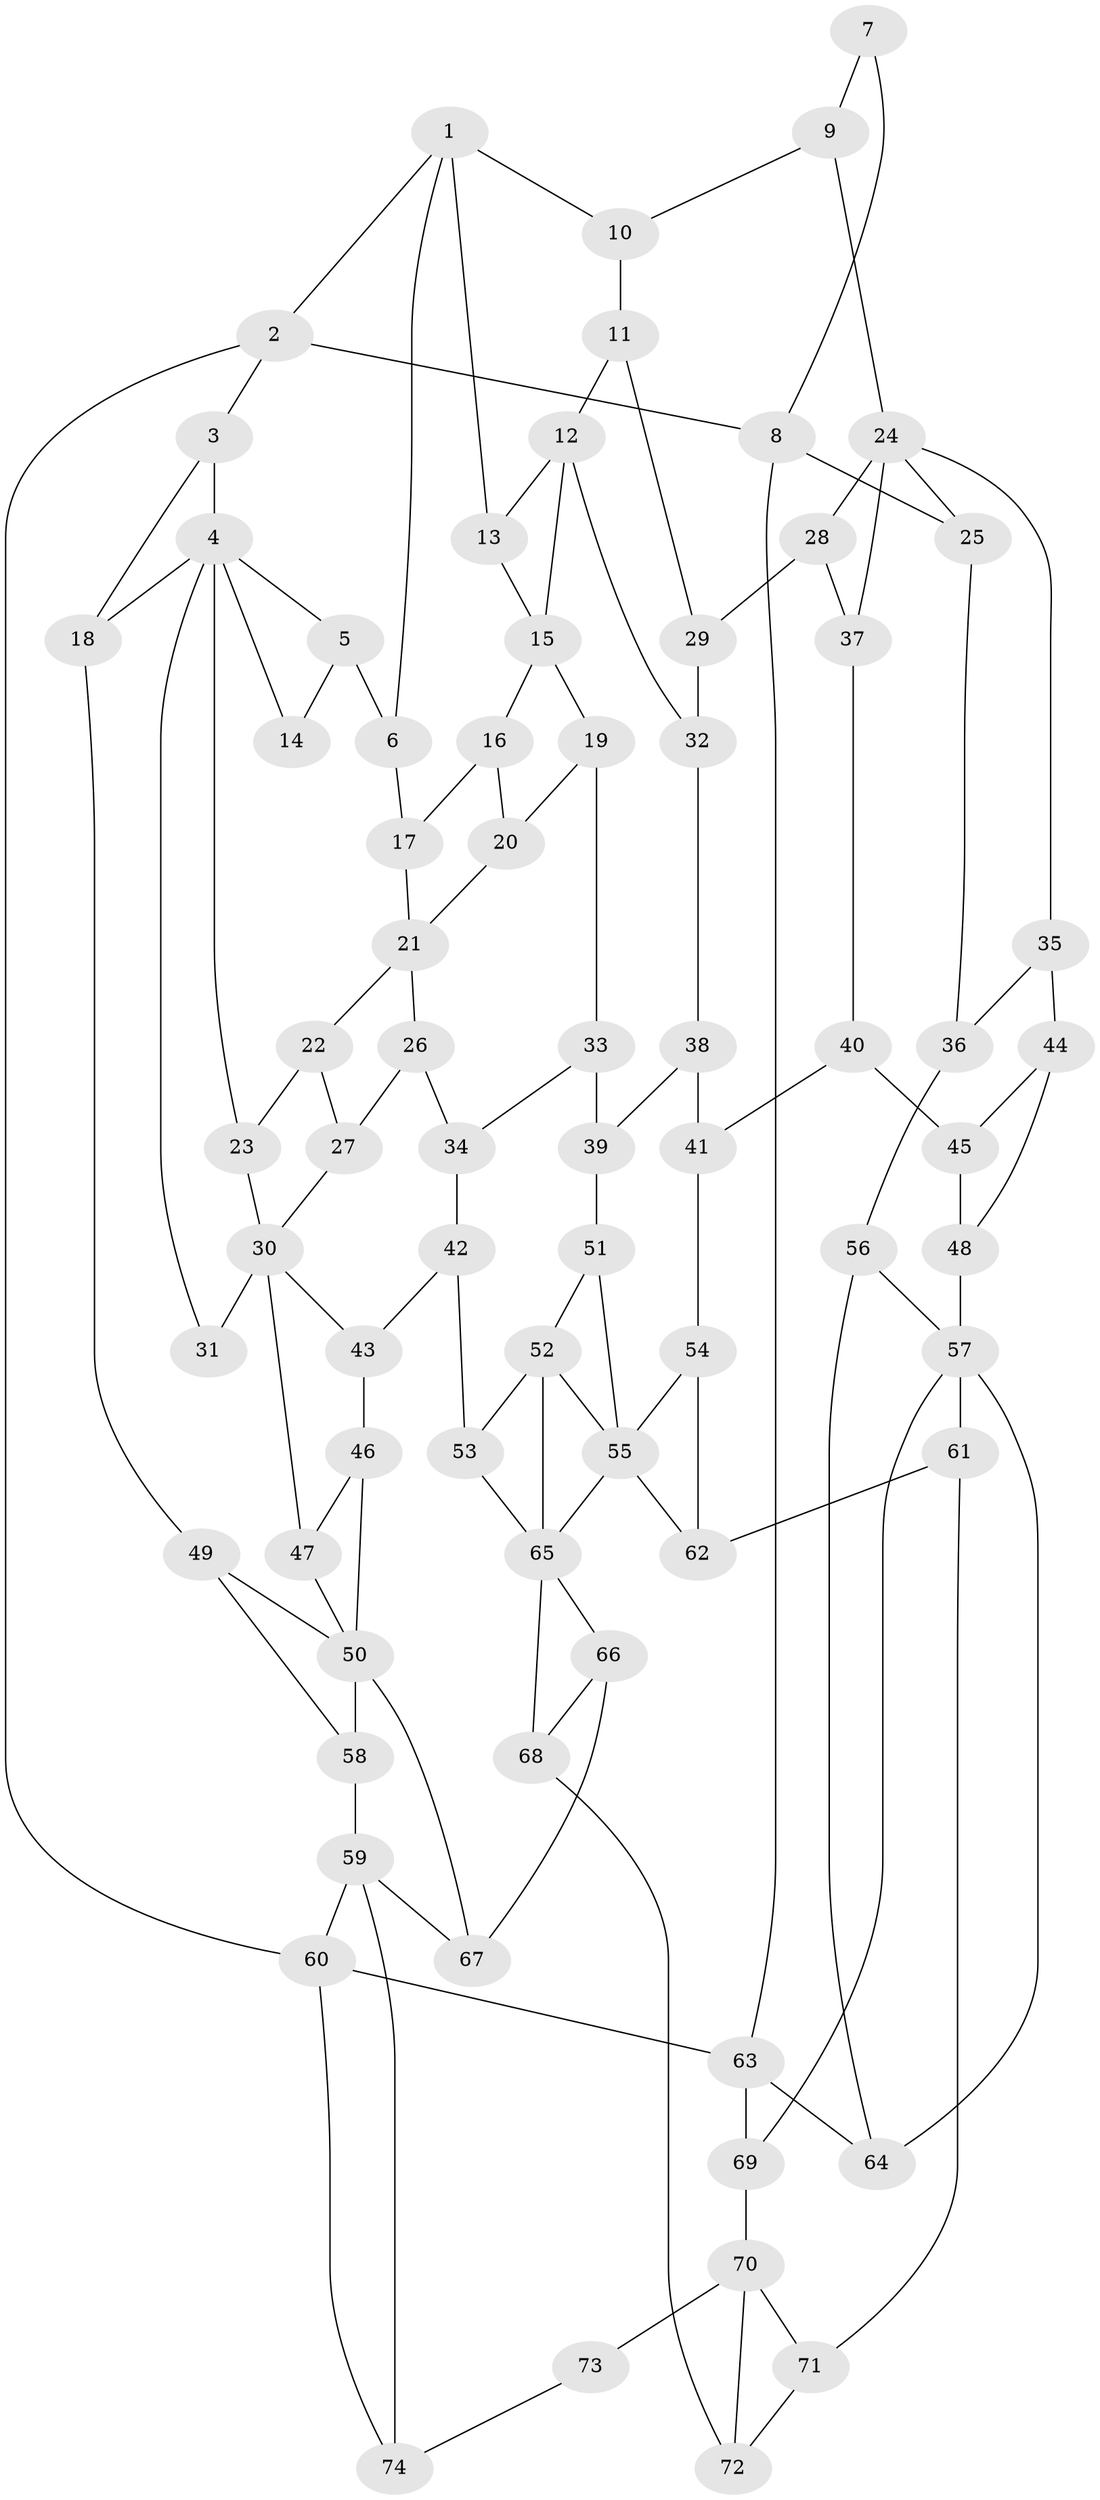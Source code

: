 // original degree distribution, {4: 0.22131147540983606, 6: 0.22131147540983606, 5: 0.5327868852459017, 3: 0.02459016393442623}
// Generated by graph-tools (version 1.1) at 2025/54/03/04/25 22:54:15]
// undirected, 74 vertices, 122 edges
graph export_dot {
  node [color=gray90,style=filled];
  1;
  2;
  3;
  4;
  5;
  6;
  7;
  8;
  9;
  10;
  11;
  12;
  13;
  14;
  15;
  16;
  17;
  18;
  19;
  20;
  21;
  22;
  23;
  24;
  25;
  26;
  27;
  28;
  29;
  30;
  31;
  32;
  33;
  34;
  35;
  36;
  37;
  38;
  39;
  40;
  41;
  42;
  43;
  44;
  45;
  46;
  47;
  48;
  49;
  50;
  51;
  52;
  53;
  54;
  55;
  56;
  57;
  58;
  59;
  60;
  61;
  62;
  63;
  64;
  65;
  66;
  67;
  68;
  69;
  70;
  71;
  72;
  73;
  74;
  1 -- 2 [weight=1.0];
  1 -- 6 [weight=1.0];
  1 -- 10 [weight=1.0];
  1 -- 13 [weight=1.0];
  2 -- 3 [weight=1.0];
  2 -- 8 [weight=1.0];
  2 -- 60 [weight=1.0];
  3 -- 4 [weight=1.0];
  3 -- 18 [weight=1.0];
  4 -- 5 [weight=1.0];
  4 -- 14 [weight=1.0];
  4 -- 18 [weight=1.0];
  4 -- 23 [weight=1.0];
  4 -- 31 [weight=1.0];
  5 -- 6 [weight=1.0];
  5 -- 14 [weight=2.0];
  6 -- 17 [weight=1.0];
  7 -- 8 [weight=1.0];
  7 -- 9 [weight=1.0];
  8 -- 25 [weight=1.0];
  8 -- 63 [weight=1.0];
  9 -- 10 [weight=1.0];
  9 -- 24 [weight=2.0];
  10 -- 11 [weight=1.0];
  11 -- 12 [weight=1.0];
  11 -- 29 [weight=1.0];
  12 -- 13 [weight=1.0];
  12 -- 15 [weight=3.0];
  12 -- 32 [weight=1.0];
  13 -- 15 [weight=1.0];
  15 -- 16 [weight=1.0];
  15 -- 19 [weight=1.0];
  16 -- 17 [weight=1.0];
  16 -- 20 [weight=1.0];
  17 -- 21 [weight=1.0];
  18 -- 49 [weight=1.0];
  19 -- 20 [weight=1.0];
  19 -- 33 [weight=1.0];
  20 -- 21 [weight=1.0];
  21 -- 22 [weight=1.0];
  21 -- 26 [weight=1.0];
  22 -- 23 [weight=1.0];
  22 -- 27 [weight=1.0];
  23 -- 30 [weight=1.0];
  24 -- 25 [weight=1.0];
  24 -- 28 [weight=1.0];
  24 -- 35 [weight=1.0];
  24 -- 37 [weight=1.0];
  25 -- 36 [weight=1.0];
  26 -- 27 [weight=1.0];
  26 -- 34 [weight=1.0];
  27 -- 30 [weight=1.0];
  28 -- 29 [weight=1.0];
  28 -- 37 [weight=1.0];
  29 -- 32 [weight=1.0];
  30 -- 31 [weight=2.0];
  30 -- 43 [weight=1.0];
  30 -- 47 [weight=1.0];
  32 -- 38 [weight=1.0];
  33 -- 34 [weight=1.0];
  33 -- 39 [weight=1.0];
  34 -- 42 [weight=1.0];
  35 -- 36 [weight=1.0];
  35 -- 44 [weight=1.0];
  36 -- 56 [weight=1.0];
  37 -- 40 [weight=1.0];
  38 -- 39 [weight=1.0];
  38 -- 41 [weight=1.0];
  39 -- 51 [weight=1.0];
  40 -- 41 [weight=1.0];
  40 -- 45 [weight=2.0];
  41 -- 54 [weight=1.0];
  42 -- 43 [weight=1.0];
  42 -- 53 [weight=1.0];
  43 -- 46 [weight=1.0];
  44 -- 45 [weight=1.0];
  44 -- 48 [weight=1.0];
  45 -- 48 [weight=3.0];
  46 -- 47 [weight=1.0];
  46 -- 50 [weight=1.0];
  47 -- 50 [weight=1.0];
  48 -- 57 [weight=2.0];
  49 -- 50 [weight=1.0];
  49 -- 58 [weight=1.0];
  50 -- 58 [weight=2.0];
  50 -- 67 [weight=1.0];
  51 -- 52 [weight=1.0];
  51 -- 55 [weight=1.0];
  52 -- 53 [weight=1.0];
  52 -- 55 [weight=1.0];
  52 -- 65 [weight=1.0];
  53 -- 65 [weight=1.0];
  54 -- 55 [weight=1.0];
  54 -- 62 [weight=1.0];
  55 -- 62 [weight=1.0];
  55 -- 65 [weight=1.0];
  56 -- 57 [weight=1.0];
  56 -- 64 [weight=1.0];
  57 -- 61 [weight=1.0];
  57 -- 64 [weight=1.0];
  57 -- 69 [weight=1.0];
  58 -- 59 [weight=3.0];
  59 -- 60 [weight=1.0];
  59 -- 67 [weight=1.0];
  59 -- 74 [weight=1.0];
  60 -- 63 [weight=1.0];
  60 -- 74 [weight=1.0];
  61 -- 62 [weight=1.0];
  61 -- 71 [weight=1.0];
  63 -- 64 [weight=1.0];
  63 -- 69 [weight=1.0];
  65 -- 66 [weight=1.0];
  65 -- 68 [weight=1.0];
  66 -- 67 [weight=1.0];
  66 -- 68 [weight=1.0];
  68 -- 72 [weight=1.0];
  69 -- 70 [weight=2.0];
  70 -- 71 [weight=1.0];
  70 -- 72 [weight=1.0];
  70 -- 73 [weight=2.0];
  71 -- 72 [weight=1.0];
  73 -- 74 [weight=1.0];
}
